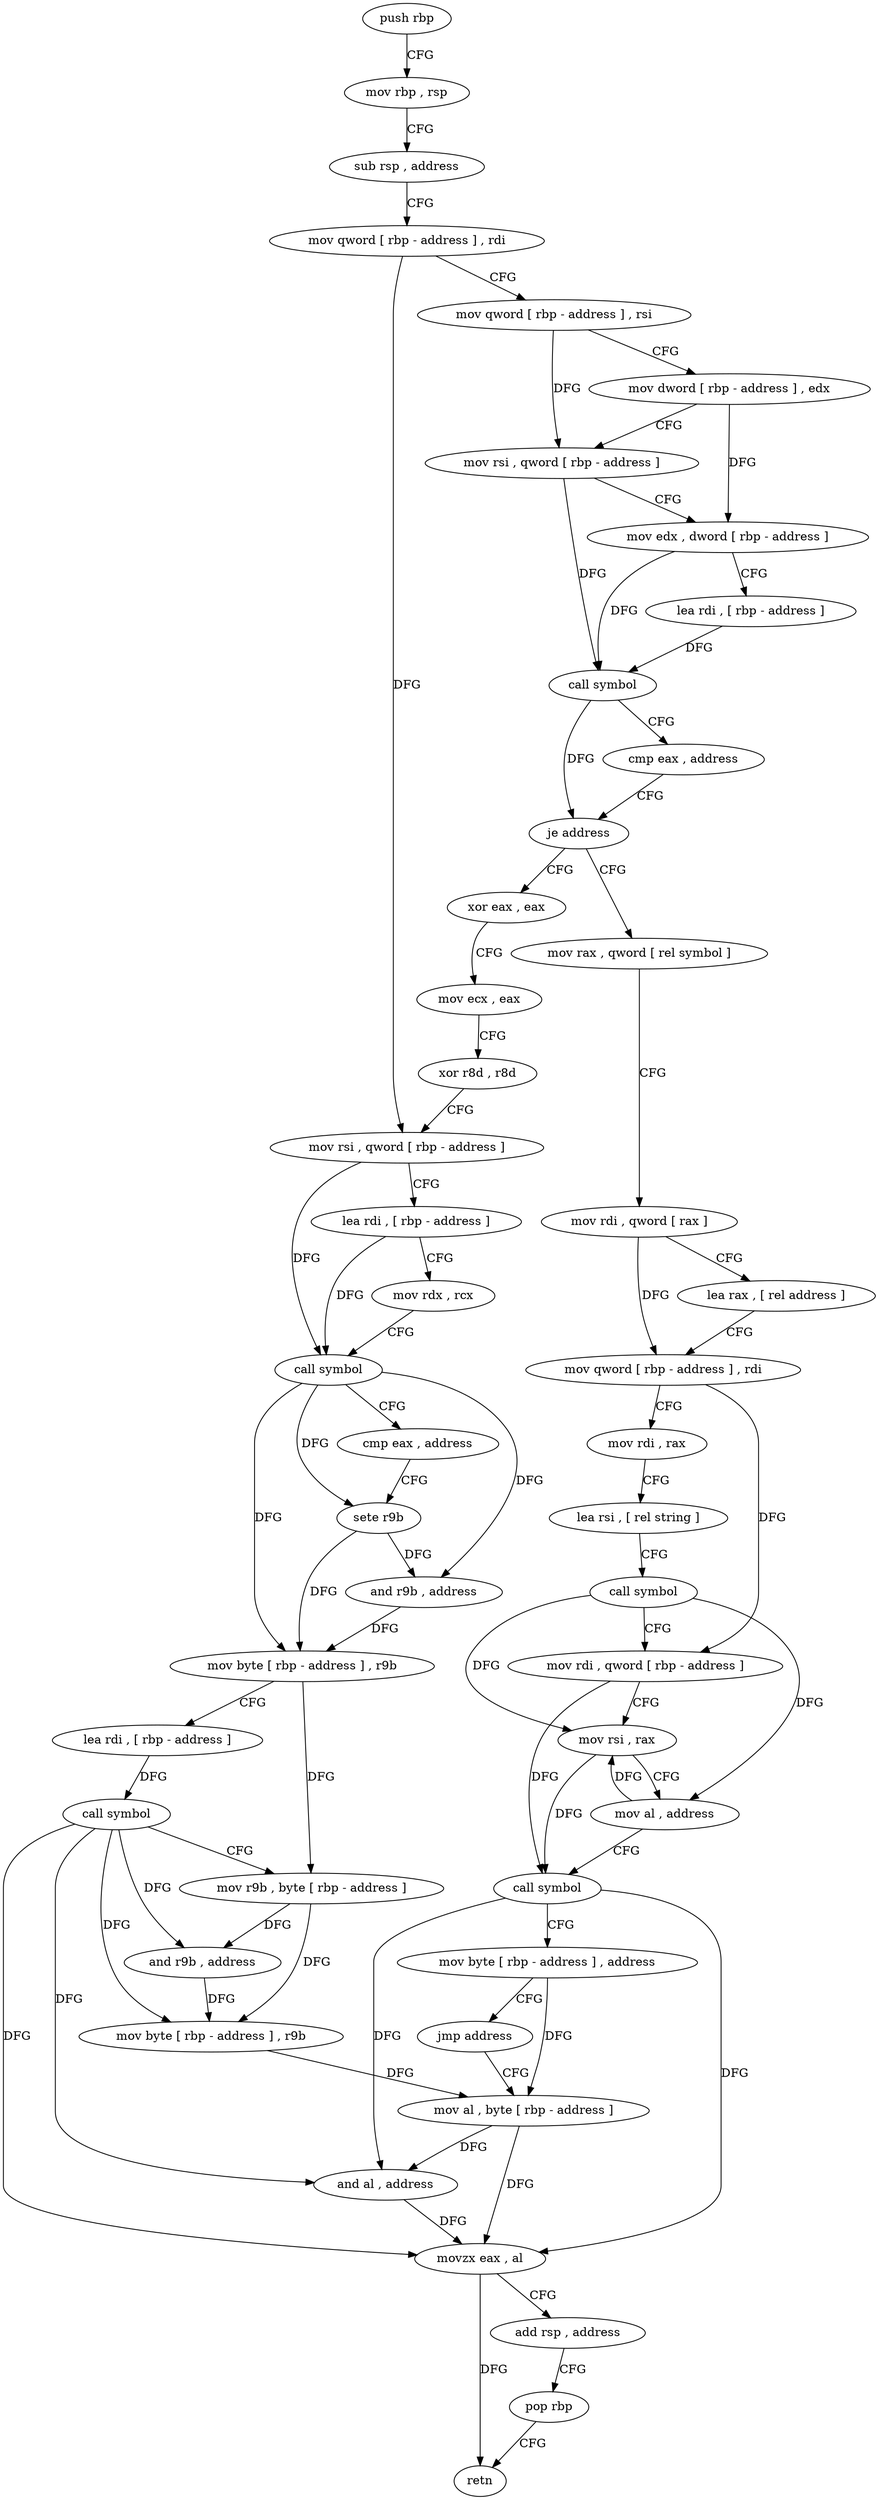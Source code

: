 digraph "func" {
"81360" [label = "push rbp" ]
"81361" [label = "mov rbp , rsp" ]
"81364" [label = "sub rsp , address" ]
"81368" [label = "mov qword [ rbp - address ] , rdi" ]
"81372" [label = "mov qword [ rbp - address ] , rsi" ]
"81376" [label = "mov dword [ rbp - address ] , edx" ]
"81379" [label = "mov rsi , qword [ rbp - address ]" ]
"81383" [label = "mov edx , dword [ rbp - address ]" ]
"81386" [label = "lea rdi , [ rbp - address ]" ]
"81390" [label = "call symbol" ]
"81395" [label = "cmp eax , address" ]
"81398" [label = "je address" ]
"81463" [label = "xor eax , eax" ]
"81404" [label = "mov rax , qword [ rel symbol ]" ]
"81465" [label = "mov ecx , eax" ]
"81467" [label = "xor r8d , r8d" ]
"81470" [label = "mov rsi , qword [ rbp - address ]" ]
"81474" [label = "lea rdi , [ rbp - address ]" ]
"81478" [label = "mov rdx , rcx" ]
"81481" [label = "call symbol" ]
"81486" [label = "cmp eax , address" ]
"81489" [label = "sete r9b" ]
"81493" [label = "and r9b , address" ]
"81497" [label = "mov byte [ rbp - address ] , r9b" ]
"81501" [label = "lea rdi , [ rbp - address ]" ]
"81505" [label = "call symbol" ]
"81510" [label = "mov r9b , byte [ rbp - address ]" ]
"81514" [label = "and r9b , address" ]
"81518" [label = "mov byte [ rbp - address ] , r9b" ]
"81522" [label = "mov al , byte [ rbp - address ]" ]
"81411" [label = "mov rdi , qword [ rax ]" ]
"81414" [label = "lea rax , [ rel address ]" ]
"81421" [label = "mov qword [ rbp - address ] , rdi" ]
"81425" [label = "mov rdi , rax" ]
"81428" [label = "lea rsi , [ rel string ]" ]
"81435" [label = "call symbol" ]
"81440" [label = "mov rdi , qword [ rbp - address ]" ]
"81444" [label = "mov rsi , rax" ]
"81447" [label = "mov al , address" ]
"81449" [label = "call symbol" ]
"81454" [label = "mov byte [ rbp - address ] , address" ]
"81458" [label = "jmp address" ]
"81525" [label = "and al , address" ]
"81527" [label = "movzx eax , al" ]
"81530" [label = "add rsp , address" ]
"81534" [label = "pop rbp" ]
"81535" [label = "retn" ]
"81360" -> "81361" [ label = "CFG" ]
"81361" -> "81364" [ label = "CFG" ]
"81364" -> "81368" [ label = "CFG" ]
"81368" -> "81372" [ label = "CFG" ]
"81368" -> "81470" [ label = "DFG" ]
"81372" -> "81376" [ label = "CFG" ]
"81372" -> "81379" [ label = "DFG" ]
"81376" -> "81379" [ label = "CFG" ]
"81376" -> "81383" [ label = "DFG" ]
"81379" -> "81383" [ label = "CFG" ]
"81379" -> "81390" [ label = "DFG" ]
"81383" -> "81386" [ label = "CFG" ]
"81383" -> "81390" [ label = "DFG" ]
"81386" -> "81390" [ label = "DFG" ]
"81390" -> "81395" [ label = "CFG" ]
"81390" -> "81398" [ label = "DFG" ]
"81395" -> "81398" [ label = "CFG" ]
"81398" -> "81463" [ label = "CFG" ]
"81398" -> "81404" [ label = "CFG" ]
"81463" -> "81465" [ label = "CFG" ]
"81404" -> "81411" [ label = "CFG" ]
"81465" -> "81467" [ label = "CFG" ]
"81467" -> "81470" [ label = "CFG" ]
"81470" -> "81474" [ label = "CFG" ]
"81470" -> "81481" [ label = "DFG" ]
"81474" -> "81478" [ label = "CFG" ]
"81474" -> "81481" [ label = "DFG" ]
"81478" -> "81481" [ label = "CFG" ]
"81481" -> "81486" [ label = "CFG" ]
"81481" -> "81489" [ label = "DFG" ]
"81481" -> "81493" [ label = "DFG" ]
"81481" -> "81497" [ label = "DFG" ]
"81486" -> "81489" [ label = "CFG" ]
"81489" -> "81493" [ label = "DFG" ]
"81489" -> "81497" [ label = "DFG" ]
"81493" -> "81497" [ label = "DFG" ]
"81497" -> "81501" [ label = "CFG" ]
"81497" -> "81510" [ label = "DFG" ]
"81501" -> "81505" [ label = "DFG" ]
"81505" -> "81510" [ label = "CFG" ]
"81505" -> "81525" [ label = "DFG" ]
"81505" -> "81527" [ label = "DFG" ]
"81505" -> "81514" [ label = "DFG" ]
"81505" -> "81518" [ label = "DFG" ]
"81510" -> "81514" [ label = "DFG" ]
"81510" -> "81518" [ label = "DFG" ]
"81514" -> "81518" [ label = "DFG" ]
"81518" -> "81522" [ label = "DFG" ]
"81522" -> "81525" [ label = "DFG" ]
"81522" -> "81527" [ label = "DFG" ]
"81411" -> "81414" [ label = "CFG" ]
"81411" -> "81421" [ label = "DFG" ]
"81414" -> "81421" [ label = "CFG" ]
"81421" -> "81425" [ label = "CFG" ]
"81421" -> "81440" [ label = "DFG" ]
"81425" -> "81428" [ label = "CFG" ]
"81428" -> "81435" [ label = "CFG" ]
"81435" -> "81440" [ label = "CFG" ]
"81435" -> "81444" [ label = "DFG" ]
"81435" -> "81447" [ label = "DFG" ]
"81440" -> "81444" [ label = "CFG" ]
"81440" -> "81449" [ label = "DFG" ]
"81444" -> "81447" [ label = "CFG" ]
"81444" -> "81449" [ label = "DFG" ]
"81447" -> "81449" [ label = "CFG" ]
"81447" -> "81444" [ label = "DFG" ]
"81449" -> "81454" [ label = "CFG" ]
"81449" -> "81525" [ label = "DFG" ]
"81449" -> "81527" [ label = "DFG" ]
"81454" -> "81458" [ label = "CFG" ]
"81454" -> "81522" [ label = "DFG" ]
"81458" -> "81522" [ label = "CFG" ]
"81525" -> "81527" [ label = "DFG" ]
"81527" -> "81530" [ label = "CFG" ]
"81527" -> "81535" [ label = "DFG" ]
"81530" -> "81534" [ label = "CFG" ]
"81534" -> "81535" [ label = "CFG" ]
}

